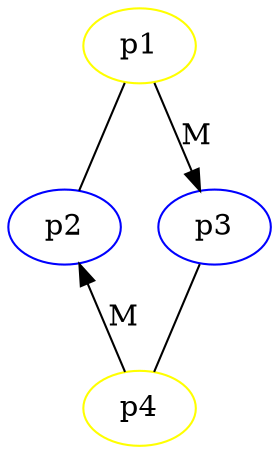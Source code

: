 graph G {
/*
    4. part of the example
    blue processes received initial markers
    yellow processes wait for secondary markers
*/
    p1 [color="yellow"];
    p4 [color="yellow"];
    p2 [color="blue"];
    p3 [color="blue"];
    p1 -- p2 
    p1 -- p3 [dir=forward, label="M"]
    p2 -- p4 [dir=back, label="M"]
    p3 -- p4 
}
